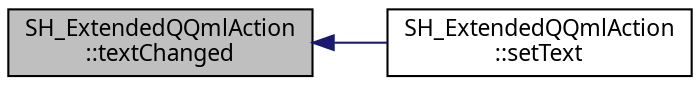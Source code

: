 digraph "SH_ExtendedQQmlAction::textChanged"
{
 // INTERACTIVE_SVG=YES
  bgcolor="transparent";
  edge [fontname="Verdana",fontsize="11",labelfontname="Verdana",labelfontsize="11"];
  node [fontname="Verdana",fontsize="11",shape=record];
  rankdir="LR";
  Node1 [label="SH_ExtendedQQmlAction\l::textChanged",height=0.2,width=0.4,color="black", fillcolor="grey75", style="filled" fontcolor="black"];
  Node1 -> Node2 [dir="back",color="midnightblue",fontsize="11",style="solid",fontname="Verdana"];
  Node2 [label="SH_ExtendedQQmlAction\l::setText",height=0.2,width=0.4,color="black",URL="$classSH__ExtendedQQmlAction.html#a2071b7b2ea7583a21553b28b4be814ef"];
}
